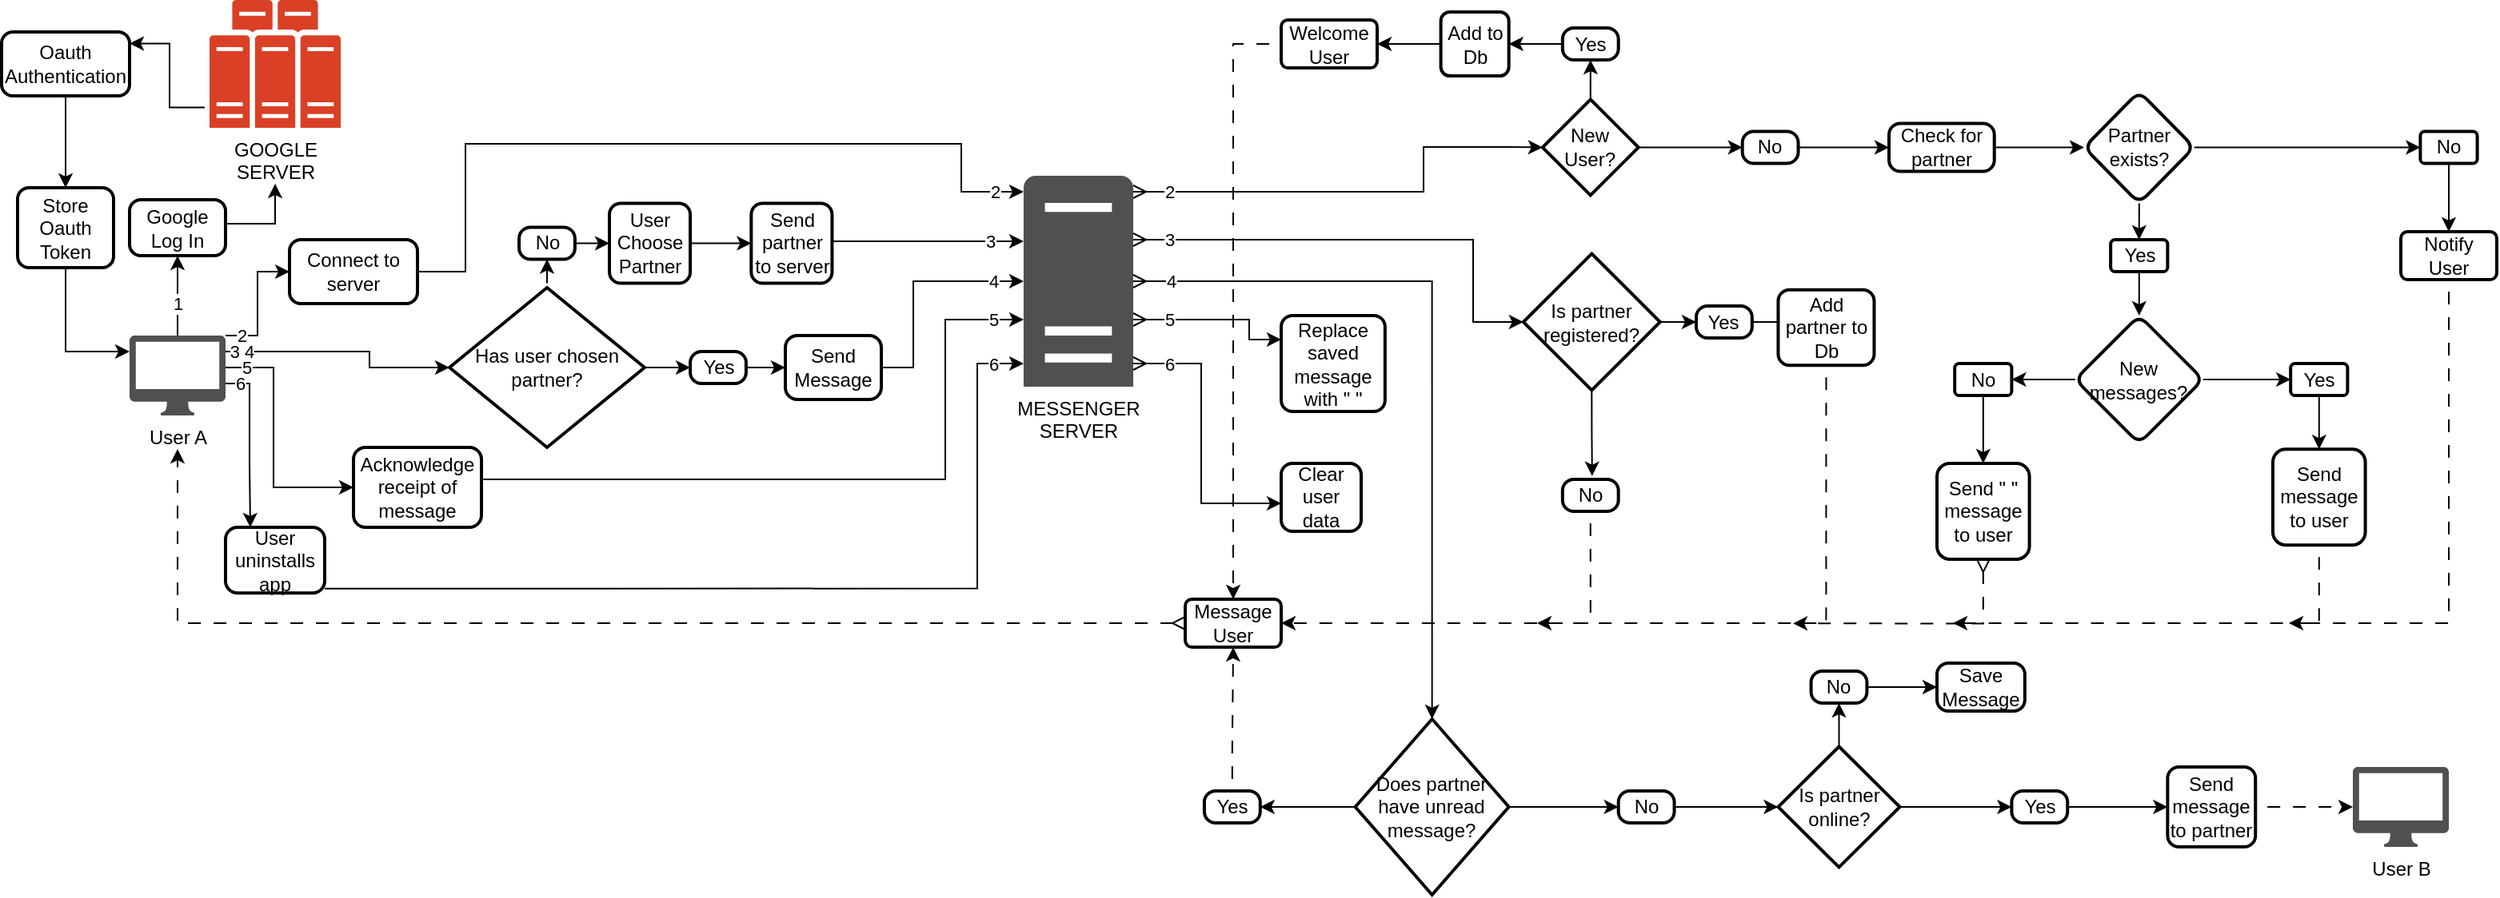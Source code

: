 <mxfile version="24.0.7" type="github">
  <diagram id="C5RBs43oDa-KdzZeNtuy" name="Page-1">
    <mxGraphModel dx="1414" dy="1570" grid="1" gridSize="10" guides="1" tooltips="1" connect="1" arrows="1" fold="1" page="1" pageScale="1" pageWidth="827" pageHeight="1169" math="0" shadow="0">
      <root>
        <mxCell id="WIyWlLk6GJQsqaUBKTNV-0" />
        <mxCell id="WIyWlLk6GJQsqaUBKTNV-1" parent="WIyWlLk6GJQsqaUBKTNV-0" />
        <mxCell id="h7MqWpgEjOswDt-EI_l6-31" value="1" style="edgeStyle=orthogonalEdgeStyle;rounded=0;orthogonalLoop=1;jettySize=auto;html=1;entryX=0.5;entryY=1;entryDx=0;entryDy=0;" parent="WIyWlLk6GJQsqaUBKTNV-1" source="h7MqWpgEjOswDt-EI_l6-2" target="h7MqWpgEjOswDt-EI_l6-8" edge="1">
          <mxGeometry x="-0.2" relative="1" as="geometry">
            <mxPoint x="152" y="250" as="sourcePoint" />
            <mxPoint x="-550" y="60" as="targetPoint" />
            <Array as="points">
              <mxPoint x="-550" y="80" />
              <mxPoint x="-550" y="80" />
            </Array>
            <mxPoint as="offset" />
          </mxGeometry>
        </mxCell>
        <mxCell id="h7MqWpgEjOswDt-EI_l6-88" value="3 4" style="edgeStyle=orthogonalEdgeStyle;rounded=0;orthogonalLoop=1;jettySize=auto;html=1;entryX=0;entryY=0.5;entryDx=0;entryDy=0;entryPerimeter=0;" parent="WIyWlLk6GJQsqaUBKTNV-1" source="h7MqWpgEjOswDt-EI_l6-2" target="h7MqWpgEjOswDt-EI_l6-89" edge="1">
          <mxGeometry x="-0.867" relative="1" as="geometry">
            <mxPoint x="-520" y="120" as="sourcePoint" />
            <mxPoint x="-390" y="110" as="targetPoint" />
            <Array as="points">
              <mxPoint x="-430" y="110" />
              <mxPoint x="-430" y="120" />
            </Array>
            <mxPoint as="offset" />
          </mxGeometry>
        </mxCell>
        <mxCell id="h7MqWpgEjOswDt-EI_l6-167" value="2" style="edgeStyle=orthogonalEdgeStyle;rounded=0;orthogonalLoop=1;jettySize=auto;html=1;entryX=0;entryY=0.5;entryDx=0;entryDy=0;" parent="WIyWlLk6GJQsqaUBKTNV-1" source="h7MqWpgEjOswDt-EI_l6-2" target="h7MqWpgEjOswDt-EI_l6-166" edge="1">
          <mxGeometry x="-0.75" relative="1" as="geometry">
            <Array as="points">
              <mxPoint x="-500" y="100" />
              <mxPoint x="-500" y="60" />
            </Array>
            <mxPoint as="offset" />
          </mxGeometry>
        </mxCell>
        <mxCell id="h7MqWpgEjOswDt-EI_l6-168" value="5" style="edgeStyle=orthogonalEdgeStyle;rounded=0;orthogonalLoop=1;jettySize=auto;html=1;entryX=0;entryY=0.5;entryDx=0;entryDy=0;" parent="WIyWlLk6GJQsqaUBKTNV-1" source="h7MqWpgEjOswDt-EI_l6-2" target="h7MqWpgEjOswDt-EI_l6-157" edge="1">
          <mxGeometry x="-0.84" relative="1" as="geometry">
            <Array as="points">
              <mxPoint x="-490" y="120" />
              <mxPoint x="-490" y="195" />
            </Array>
            <mxPoint as="offset" />
          </mxGeometry>
        </mxCell>
        <mxCell id="7_p2GyNapViN1X11C1iY-2" value="6" style="edgeStyle=orthogonalEdgeStyle;rounded=0;orthogonalLoop=1;jettySize=auto;html=1;entryX=0.25;entryY=0;entryDx=0;entryDy=0;" edge="1" parent="WIyWlLk6GJQsqaUBKTNV-1" source="h7MqWpgEjOswDt-EI_l6-2" target="7_p2GyNapViN1X11C1iY-3">
          <mxGeometry x="-0.841" relative="1" as="geometry">
            <mxPoint x="-500" y="200" as="targetPoint" />
            <Array as="points">
              <mxPoint x="-505" y="130" />
              <mxPoint x="-505" y="180" />
              <mxPoint x="-504" y="180" />
            </Array>
            <mxPoint as="offset" />
          </mxGeometry>
        </mxCell>
        <mxCell id="h7MqWpgEjOswDt-EI_l6-2" value="User A" style="sketch=0;pointerEvents=1;shadow=0;dashed=0;html=1;strokeColor=none;fillColor=#505050;labelPosition=center;verticalLabelPosition=bottom;verticalAlign=top;outlineConnect=0;align=center;shape=mxgraph.office.devices.mac_client;points=[[0.02,0.06,0,0,0],[0.5,1,0,0,21]];" parent="WIyWlLk6GJQsqaUBKTNV-1" vertex="1">
          <mxGeometry x="-580" y="100" width="60" height="50" as="geometry" />
        </mxCell>
        <mxCell id="h7MqWpgEjOswDt-EI_l6-23" style="edgeStyle=orthogonalEdgeStyle;rounded=0;orthogonalLoop=1;jettySize=auto;html=1;exitX=0.983;exitY=0.585;exitDx=0;exitDy=0;entryX=0.5;entryY=1;entryDx=0;entryDy=35;entryPerimeter=0;exitPerimeter=0;" parent="WIyWlLk6GJQsqaUBKTNV-1" source="h7MqWpgEjOswDt-EI_l6-8" target="h7MqWpgEjOswDt-EI_l6-13" edge="1">
          <mxGeometry relative="1" as="geometry">
            <mxPoint x="-490" y="10" as="targetPoint" />
            <Array as="points">
              <mxPoint x="-521" y="30" />
              <mxPoint x="-489" y="30" />
            </Array>
          </mxGeometry>
        </mxCell>
        <mxCell id="h7MqWpgEjOswDt-EI_l6-8" value="Google Log In" style="rounded=1;whiteSpace=wrap;html=1;absoluteArcSize=1;arcSize=14;strokeWidth=2;" parent="WIyWlLk6GJQsqaUBKTNV-1" vertex="1">
          <mxGeometry x="-580" y="15" width="60" height="35" as="geometry" />
        </mxCell>
        <mxCell id="h7MqWpgEjOswDt-EI_l6-34" value="2" style="edgeStyle=orthogonalEdgeStyle;rounded=0;orthogonalLoop=1;jettySize=auto;html=1;entryX=0;entryY=0.5;entryDx=0;entryDy=0;entryPerimeter=0;jumpStyle=none;startArrow=ERmany;startFill=0;strokeWidth=1;shadow=0;" parent="WIyWlLk6GJQsqaUBKTNV-1" source="h7MqWpgEjOswDt-EI_l6-12" target="h7MqWpgEjOswDt-EI_l6-36" edge="1">
          <mxGeometry x="-0.842" relative="1" as="geometry">
            <mxPoint x="330.96" y="-17.75" as="targetPoint" />
            <mxPoint x="310.96" y="42.25" as="sourcePoint" />
            <Array as="points">
              <mxPoint x="229" y="10" />
              <mxPoint x="229" y="-18" />
              <mxPoint x="280" y="-18" />
            </Array>
            <mxPoint as="offset" />
          </mxGeometry>
        </mxCell>
        <mxCell id="h7MqWpgEjOswDt-EI_l6-161" value="5" style="edgeStyle=orthogonalEdgeStyle;rounded=0;orthogonalLoop=1;jettySize=auto;html=1;entryX=0;entryY=0.25;entryDx=0;entryDy=0;startArrow=ERmany;startFill=0;" parent="WIyWlLk6GJQsqaUBKTNV-1" source="h7MqWpgEjOswDt-EI_l6-12" target="h7MqWpgEjOswDt-EI_l6-160" edge="1">
          <mxGeometry x="-0.572" relative="1" as="geometry">
            <mxPoint x="118.96" y="122" as="targetPoint" />
            <Array as="points">
              <mxPoint x="120" y="90" />
              <mxPoint x="120" y="103" />
            </Array>
            <mxPoint as="offset" />
          </mxGeometry>
        </mxCell>
        <mxCell id="h7MqWpgEjOswDt-EI_l6-12" value="MESSENGER&lt;br&gt;SERVER" style="sketch=0;pointerEvents=1;shadow=0;dashed=0;html=1;strokeColor=none;fillColor=#505050;labelPosition=center;verticalLabelPosition=bottom;verticalAlign=top;outlineConnect=0;align=center;shape=mxgraph.office.servers.server_generic;points=[[0.11,0.94,0,0,0],[0.5,1,0,0,34],[1,1,0,2,3]];" parent="WIyWlLk6GJQsqaUBKTNV-1" vertex="1">
          <mxGeometry x="-21.04" width="68.54" height="132" as="geometry" />
        </mxCell>
        <mxCell id="h7MqWpgEjOswDt-EI_l6-13" value="GOOGLE&lt;br&gt;SERVER" style="sketch=0;pointerEvents=1;shadow=0;dashed=0;html=1;strokeColor=none;fillColor=#505050;labelPosition=center;verticalLabelPosition=bottom;verticalAlign=top;outlineConnect=0;align=center;shape=mxgraph.office.servers.server_farm;fillColor=#DA4026;points=[[0,0.84,0,-3,0],[0.5,1,0,0,35]];" parent="WIyWlLk6GJQsqaUBKTNV-1" vertex="1">
          <mxGeometry x="-530" y="-110" width="82" height="80" as="geometry" />
        </mxCell>
        <mxCell id="h7MqWpgEjOswDt-EI_l6-15" value="Oauth&lt;div&gt;&lt;span style=&quot;background-color: initial;&quot;&gt;Authentication&lt;/span&gt;&lt;/div&gt;" style="rounded=1;whiteSpace=wrap;html=1;absoluteArcSize=1;arcSize=14;strokeWidth=2;" parent="WIyWlLk6GJQsqaUBKTNV-1" vertex="1">
          <mxGeometry x="-660" y="-90" width="80" height="40" as="geometry" />
        </mxCell>
        <mxCell id="h7MqWpgEjOswDt-EI_l6-26" style="edgeStyle=orthogonalEdgeStyle;rounded=0;orthogonalLoop=1;jettySize=auto;html=1;exitX=0;exitY=0.84;exitDx=-3;exitDy=0;exitPerimeter=0;entryX=1;entryY=0.18;entryDx=0;entryDy=0;entryPerimeter=0;" parent="WIyWlLk6GJQsqaUBKTNV-1" source="h7MqWpgEjOswDt-EI_l6-13" target="h7MqWpgEjOswDt-EI_l6-15" edge="1">
          <mxGeometry relative="1" as="geometry" />
        </mxCell>
        <mxCell id="h7MqWpgEjOswDt-EI_l6-33" value="" style="edgeStyle=orthogonalEdgeStyle;rounded=0;orthogonalLoop=1;jettySize=auto;html=1;exitX=0.5;exitY=1;exitDx=0;exitDy=0;entryX=0.5;entryY=0;entryDx=0;entryDy=0;" parent="WIyWlLk6GJQsqaUBKTNV-1" source="h7MqWpgEjOswDt-EI_l6-15" target="h7MqWpgEjOswDt-EI_l6-32" edge="1">
          <mxGeometry relative="1" as="geometry">
            <mxPoint x="82" y="200" as="targetPoint" />
            <mxPoint x="52" y="430" as="sourcePoint" />
            <Array as="points" />
          </mxGeometry>
        </mxCell>
        <mxCell id="h7MqWpgEjOswDt-EI_l6-55" style="edgeStyle=orthogonalEdgeStyle;rounded=0;orthogonalLoop=1;jettySize=auto;html=1;exitX=0.5;exitY=0;exitDx=0;exitDy=0;" parent="WIyWlLk6GJQsqaUBKTNV-1" source="h7MqWpgEjOswDt-EI_l6-32" target="h7MqWpgEjOswDt-EI_l6-2" edge="1">
          <mxGeometry relative="1" as="geometry">
            <mxPoint x="82" y="200" as="targetPoint" />
            <Array as="points">
              <mxPoint x="-620" y="110" />
            </Array>
          </mxGeometry>
        </mxCell>
        <mxCell id="h7MqWpgEjOswDt-EI_l6-32" value="Store&lt;div&gt;Oauth&lt;/div&gt;&lt;div&gt;Token&lt;/div&gt;" style="rounded=1;whiteSpace=wrap;html=1;absoluteArcSize=1;arcSize=14;strokeWidth=2;" parent="WIyWlLk6GJQsqaUBKTNV-1" vertex="1">
          <mxGeometry x="-650" y="7.5" width="60" height="50" as="geometry" />
        </mxCell>
        <mxCell id="h7MqWpgEjOswDt-EI_l6-37" style="edgeStyle=orthogonalEdgeStyle;rounded=0;orthogonalLoop=1;jettySize=auto;html=1;exitX=0.5;exitY=0;exitDx=0;exitDy=0;exitPerimeter=0;" parent="WIyWlLk6GJQsqaUBKTNV-1" source="h7MqWpgEjOswDt-EI_l6-36" target="h7MqWpgEjOswDt-EI_l6-38" edge="1">
          <mxGeometry relative="1" as="geometry">
            <mxPoint x="346.043" y="-102.5" as="targetPoint" />
          </mxGeometry>
        </mxCell>
        <mxCell id="h7MqWpgEjOswDt-EI_l6-36" value="New User?" style="strokeWidth=2;html=1;shape=mxgraph.flowchart.decision;whiteSpace=wrap;" parent="WIyWlLk6GJQsqaUBKTNV-1" vertex="1">
          <mxGeometry x="303.37" y="-47.75" width="60" height="60" as="geometry" />
        </mxCell>
        <mxCell id="h7MqWpgEjOswDt-EI_l6-47" value="" style="edgeStyle=orthogonalEdgeStyle;rounded=0;orthogonalLoop=1;jettySize=auto;html=1;" parent="WIyWlLk6GJQsqaUBKTNV-1" source="h7MqWpgEjOswDt-EI_l6-38" target="h7MqWpgEjOswDt-EI_l6-46" edge="1">
          <mxGeometry relative="1" as="geometry" />
        </mxCell>
        <mxCell id="h7MqWpgEjOswDt-EI_l6-38" value="Yes" style="rounded=1;whiteSpace=wrap;html=1;absoluteArcSize=1;arcSize=14;strokeWidth=2;" parent="WIyWlLk6GJQsqaUBKTNV-1" vertex="1">
          <mxGeometry x="315.91" y="-92.5" width="34.93" height="20" as="geometry" />
        </mxCell>
        <mxCell id="h7MqWpgEjOswDt-EI_l6-53" value="" style="edgeStyle=orthogonalEdgeStyle;rounded=0;orthogonalLoop=1;jettySize=auto;html=1;" parent="WIyWlLk6GJQsqaUBKTNV-1" source="h7MqWpgEjOswDt-EI_l6-39" target="h7MqWpgEjOswDt-EI_l6-52" edge="1">
          <mxGeometry relative="1" as="geometry" />
        </mxCell>
        <mxCell id="h7MqWpgEjOswDt-EI_l6-39" value="No" style="rounded=1;whiteSpace=wrap;html=1;absoluteArcSize=1;arcSize=14;strokeWidth=2;" parent="WIyWlLk6GJQsqaUBKTNV-1" vertex="1">
          <mxGeometry x="428.34" y="-27.75" width="34.93" height="20" as="geometry" />
        </mxCell>
        <mxCell id="h7MqWpgEjOswDt-EI_l6-43" style="edgeStyle=orthogonalEdgeStyle;rounded=0;orthogonalLoop=1;jettySize=auto;html=1;exitX=1;exitY=0.5;exitDx=0;exitDy=0;exitPerimeter=0;entryX=0;entryY=0.5;entryDx=0;entryDy=0;" parent="WIyWlLk6GJQsqaUBKTNV-1" source="h7MqWpgEjOswDt-EI_l6-36" target="h7MqWpgEjOswDt-EI_l6-39" edge="1">
          <mxGeometry relative="1" as="geometry">
            <mxPoint x="333.218" y="-17.61" as="targetPoint" />
          </mxGeometry>
        </mxCell>
        <mxCell id="h7MqWpgEjOswDt-EI_l6-50" value="" style="edgeStyle=orthogonalEdgeStyle;rounded=0;orthogonalLoop=1;jettySize=auto;html=1;" parent="WIyWlLk6GJQsqaUBKTNV-1" source="h7MqWpgEjOswDt-EI_l6-46" target="h7MqWpgEjOswDt-EI_l6-49" edge="1">
          <mxGeometry relative="1" as="geometry" />
        </mxCell>
        <mxCell id="h7MqWpgEjOswDt-EI_l6-46" value="Add to Db" style="whiteSpace=wrap;html=1;rounded=1;arcSize=14;strokeWidth=2;" parent="WIyWlLk6GJQsqaUBKTNV-1" vertex="1">
          <mxGeometry x="239.81" y="-102.5" width="42.52" height="40" as="geometry" />
        </mxCell>
        <mxCell id="h7MqWpgEjOswDt-EI_l6-51" style="edgeStyle=orthogonalEdgeStyle;rounded=0;orthogonalLoop=1;jettySize=auto;html=1;exitX=0;exitY=0.5;exitDx=0;exitDy=0;entryX=0.5;entryY=1;entryDx=0;entryDy=21;entryPerimeter=0;startArrow=ERmany;startFill=0;flowAnimation=1;" parent="WIyWlLk6GJQsqaUBKTNV-1" source="h7MqWpgEjOswDt-EI_l6-179" target="h7MqWpgEjOswDt-EI_l6-2" edge="1">
          <mxGeometry relative="1" as="geometry">
            <mxPoint x="-550" y="180" as="targetPoint" />
            <Array as="points">
              <mxPoint x="-550" y="280" />
            </Array>
          </mxGeometry>
        </mxCell>
        <mxCell id="h7MqWpgEjOswDt-EI_l6-180" value="" style="edgeStyle=orthogonalEdgeStyle;rounded=0;orthogonalLoop=1;jettySize=auto;html=1;flowAnimation=1;" parent="WIyWlLk6GJQsqaUBKTNV-1" source="h7MqWpgEjOswDt-EI_l6-49" target="h7MqWpgEjOswDt-EI_l6-179" edge="1">
          <mxGeometry relative="1" as="geometry">
            <Array as="points">
              <mxPoint x="110" y="-82" />
            </Array>
          </mxGeometry>
        </mxCell>
        <mxCell id="h7MqWpgEjOswDt-EI_l6-49" value="Welcome&lt;div&gt;User&lt;/div&gt;" style="whiteSpace=wrap;html=1;rounded=1;arcSize=14;strokeWidth=2;" parent="WIyWlLk6GJQsqaUBKTNV-1" vertex="1">
          <mxGeometry x="140" y="-97.5" width="60" height="30" as="geometry" />
        </mxCell>
        <mxCell id="h7MqWpgEjOswDt-EI_l6-59" value="" style="edgeStyle=orthogonalEdgeStyle;rounded=0;orthogonalLoop=1;jettySize=auto;html=1;" parent="WIyWlLk6GJQsqaUBKTNV-1" source="h7MqWpgEjOswDt-EI_l6-52" target="h7MqWpgEjOswDt-EI_l6-58" edge="1">
          <mxGeometry relative="1" as="geometry" />
        </mxCell>
        <mxCell id="h7MqWpgEjOswDt-EI_l6-52" value="Check for partner" style="rounded=1;whiteSpace=wrap;html=1;absoluteArcSize=1;arcSize=14;strokeWidth=2;" parent="WIyWlLk6GJQsqaUBKTNV-1" vertex="1">
          <mxGeometry x="520" y="-32.75" width="65.86" height="30" as="geometry" />
        </mxCell>
        <mxCell id="h7MqWpgEjOswDt-EI_l6-64" style="edgeStyle=orthogonalEdgeStyle;rounded=0;orthogonalLoop=1;jettySize=auto;html=1;exitX=1;exitY=0.5;exitDx=0;exitDy=0;entryX=0;entryY=0.5;entryDx=0;entryDy=0;" parent="WIyWlLk6GJQsqaUBKTNV-1" source="h7MqWpgEjOswDt-EI_l6-58" target="h7MqWpgEjOswDt-EI_l6-63" edge="1">
          <mxGeometry relative="1" as="geometry" />
        </mxCell>
        <mxCell id="h7MqWpgEjOswDt-EI_l6-189" style="edgeStyle=orthogonalEdgeStyle;rounded=0;orthogonalLoop=1;jettySize=auto;html=1;exitX=0.5;exitY=1;exitDx=0;exitDy=0;entryX=0.5;entryY=0;entryDx=0;entryDy=0;" parent="WIyWlLk6GJQsqaUBKTNV-1" source="h7MqWpgEjOswDt-EI_l6-58" target="h7MqWpgEjOswDt-EI_l6-188" edge="1">
          <mxGeometry relative="1" as="geometry" />
        </mxCell>
        <mxCell id="h7MqWpgEjOswDt-EI_l6-58" value="Partner&lt;div&gt;exists?&lt;/div&gt;" style="rhombus;whiteSpace=wrap;html=1;rounded=1;arcSize=14;strokeWidth=2;" parent="WIyWlLk6GJQsqaUBKTNV-1" vertex="1">
          <mxGeometry x="642" y="-52.75" width="68.79" height="70" as="geometry" />
        </mxCell>
        <mxCell id="h7MqWpgEjOswDt-EI_l6-193" style="edgeStyle=orthogonalEdgeStyle;rounded=0;orthogonalLoop=1;jettySize=auto;html=1;exitX=0.5;exitY=1;exitDx=0;exitDy=0;flowAnimation=1;" parent="WIyWlLk6GJQsqaUBKTNV-1" source="h7MqWpgEjOswDt-EI_l6-194" edge="1">
          <mxGeometry relative="1" as="geometry">
            <mxPoint x="560" y="280" as="targetPoint" />
            <Array as="points">
              <mxPoint x="789" y="280" />
            </Array>
          </mxGeometry>
        </mxCell>
        <mxCell id="h7MqWpgEjOswDt-EI_l6-195" style="edgeStyle=orthogonalEdgeStyle;rounded=0;orthogonalLoop=1;jettySize=auto;html=1;exitX=0.5;exitY=1;exitDx=0;exitDy=0;entryX=0.5;entryY=0;entryDx=0;entryDy=0;" parent="WIyWlLk6GJQsqaUBKTNV-1" source="h7MqWpgEjOswDt-EI_l6-61" target="h7MqWpgEjOswDt-EI_l6-194" edge="1">
          <mxGeometry relative="1" as="geometry" />
        </mxCell>
        <mxCell id="h7MqWpgEjOswDt-EI_l6-61" value="Yes" style="whiteSpace=wrap;html=1;rounded=1;arcSize=14;strokeWidth=2;" parent="WIyWlLk6GJQsqaUBKTNV-1" vertex="1">
          <mxGeometry x="771.09" y="117.5" width="35.61" height="20" as="geometry" />
        </mxCell>
        <mxCell id="h7MqWpgEjOswDt-EI_l6-66" value="" style="edgeStyle=orthogonalEdgeStyle;rounded=0;orthogonalLoop=1;jettySize=auto;html=1;" parent="WIyWlLk6GJQsqaUBKTNV-1" source="h7MqWpgEjOswDt-EI_l6-63" target="h7MqWpgEjOswDt-EI_l6-65" edge="1">
          <mxGeometry relative="1" as="geometry" />
        </mxCell>
        <mxCell id="h7MqWpgEjOswDt-EI_l6-63" value="No" style="whiteSpace=wrap;html=1;rounded=1;arcSize=14;strokeWidth=2;" parent="WIyWlLk6GJQsqaUBKTNV-1" vertex="1">
          <mxGeometry x="852.19" y="-27.75" width="35.61" height="20" as="geometry" />
        </mxCell>
        <mxCell id="h7MqWpgEjOswDt-EI_l6-196" style="edgeStyle=orthogonalEdgeStyle;rounded=0;orthogonalLoop=1;jettySize=auto;html=1;exitX=0.5;exitY=1;exitDx=0;exitDy=0;flowAnimation=1;" parent="WIyWlLk6GJQsqaUBKTNV-1" source="h7MqWpgEjOswDt-EI_l6-65" edge="1">
          <mxGeometry relative="1" as="geometry">
            <mxPoint x="770" y="280" as="targetPoint" />
            <Array as="points">
              <mxPoint x="870" y="280" />
            </Array>
          </mxGeometry>
        </mxCell>
        <mxCell id="h7MqWpgEjOswDt-EI_l6-65" value="Notify&lt;div&gt;User&lt;/div&gt;" style="whiteSpace=wrap;html=1;rounded=1;arcSize=14;strokeWidth=2;" parent="WIyWlLk6GJQsqaUBKTNV-1" vertex="1">
          <mxGeometry x="840" y="35" width="60" height="30" as="geometry" />
        </mxCell>
        <mxCell id="h7MqWpgEjOswDt-EI_l6-192" style="edgeStyle=orthogonalEdgeStyle;rounded=0;orthogonalLoop=1;jettySize=auto;html=1;exitX=1;exitY=0.5;exitDx=0;exitDy=0;entryX=0;entryY=0.5;entryDx=0;entryDy=0;" parent="WIyWlLk6GJQsqaUBKTNV-1" source="h7MqWpgEjOswDt-EI_l6-71" target="h7MqWpgEjOswDt-EI_l6-61" edge="1">
          <mxGeometry relative="1" as="geometry" />
        </mxCell>
        <mxCell id="h7MqWpgEjOswDt-EI_l6-198" style="edgeStyle=orthogonalEdgeStyle;rounded=0;orthogonalLoop=1;jettySize=auto;html=1;exitX=0;exitY=0.5;exitDx=0;exitDy=0;entryX=1;entryY=0.5;entryDx=0;entryDy=0;" parent="WIyWlLk6GJQsqaUBKTNV-1" source="h7MqWpgEjOswDt-EI_l6-71" target="h7MqWpgEjOswDt-EI_l6-74" edge="1">
          <mxGeometry relative="1" as="geometry" />
        </mxCell>
        <mxCell id="h7MqWpgEjOswDt-EI_l6-71" value="New messages?" style="rhombus;whiteSpace=wrap;html=1;rounded=1;arcSize=14;strokeWidth=2;" parent="WIyWlLk6GJQsqaUBKTNV-1" vertex="1">
          <mxGeometry x="636.39" y="87.5" width="80" height="80" as="geometry" />
        </mxCell>
        <mxCell id="h7MqWpgEjOswDt-EI_l6-78" value="" style="edgeStyle=orthogonalEdgeStyle;rounded=0;orthogonalLoop=1;jettySize=auto;html=1;" parent="WIyWlLk6GJQsqaUBKTNV-1" source="h7MqWpgEjOswDt-EI_l6-74" target="h7MqWpgEjOswDt-EI_l6-77" edge="1">
          <mxGeometry relative="1" as="geometry" />
        </mxCell>
        <mxCell id="h7MqWpgEjOswDt-EI_l6-74" value="No" style="whiteSpace=wrap;html=1;rounded=1;arcSize=14;strokeWidth=2;" parent="WIyWlLk6GJQsqaUBKTNV-1" vertex="1">
          <mxGeometry x="561.09" y="117.5" width="35.61" height="20" as="geometry" />
        </mxCell>
        <mxCell id="h7MqWpgEjOswDt-EI_l6-191" style="edgeStyle=orthogonalEdgeStyle;rounded=0;orthogonalLoop=1;jettySize=auto;html=1;exitX=0.5;exitY=1;exitDx=0;exitDy=0;startArrow=ERmany;startFill=0;flowAnimation=1;" parent="WIyWlLk6GJQsqaUBKTNV-1" source="h7MqWpgEjOswDt-EI_l6-77" edge="1">
          <mxGeometry relative="1" as="geometry">
            <mxPoint x="460" y="280.174" as="targetPoint" />
            <Array as="points">
              <mxPoint x="579" y="280" />
            </Array>
          </mxGeometry>
        </mxCell>
        <mxCell id="h7MqWpgEjOswDt-EI_l6-77" value="Send &quot; &quot; message to user" style="whiteSpace=wrap;html=1;rounded=1;arcSize=14;strokeWidth=2;" parent="WIyWlLk6GJQsqaUBKTNV-1" vertex="1">
          <mxGeometry x="550" y="180" width="57.8" height="60" as="geometry" />
        </mxCell>
        <mxCell id="h7MqWpgEjOswDt-EI_l6-93" style="edgeStyle=orthogonalEdgeStyle;rounded=0;orthogonalLoop=1;jettySize=auto;html=1;exitX=0.5;exitY=0;exitDx=0;exitDy=0;exitPerimeter=0;entryX=0.5;entryY=1;entryDx=0;entryDy=0;" parent="WIyWlLk6GJQsqaUBKTNV-1" target="h7MqWpgEjOswDt-EI_l6-92" edge="1">
          <mxGeometry relative="1" as="geometry">
            <mxPoint x="-319" y="67.25" as="sourcePoint" />
          </mxGeometry>
        </mxCell>
        <mxCell id="7_p2GyNapViN1X11C1iY-0" style="edgeStyle=orthogonalEdgeStyle;rounded=0;orthogonalLoop=1;jettySize=auto;html=1;exitX=1;exitY=0.5;exitDx=0;exitDy=0;exitPerimeter=0;entryX=0;entryY=0.5;entryDx=0;entryDy=0;" edge="1" parent="WIyWlLk6GJQsqaUBKTNV-1" source="h7MqWpgEjOswDt-EI_l6-89" target="h7MqWpgEjOswDt-EI_l6-90">
          <mxGeometry relative="1" as="geometry" />
        </mxCell>
        <mxCell id="h7MqWpgEjOswDt-EI_l6-89" value="Has user chosen partner?" style="strokeWidth=2;html=1;shape=mxgraph.flowchart.decision;whiteSpace=wrap;" parent="WIyWlLk6GJQsqaUBKTNV-1" vertex="1">
          <mxGeometry x="-380" y="70" width="122" height="100" as="geometry" />
        </mxCell>
        <mxCell id="h7MqWpgEjOswDt-EI_l6-123" value="" style="edgeStyle=orthogonalEdgeStyle;rounded=0;orthogonalLoop=1;jettySize=auto;html=1;" parent="WIyWlLk6GJQsqaUBKTNV-1" source="h7MqWpgEjOswDt-EI_l6-90" target="h7MqWpgEjOswDt-EI_l6-122" edge="1">
          <mxGeometry relative="1" as="geometry" />
        </mxCell>
        <mxCell id="h7MqWpgEjOswDt-EI_l6-90" value="Yes" style="rounded=1;whiteSpace=wrap;html=1;absoluteArcSize=1;arcSize=14;strokeWidth=2;" parent="WIyWlLk6GJQsqaUBKTNV-1" vertex="1">
          <mxGeometry x="-229.46" y="110" width="34.93" height="20" as="geometry" />
        </mxCell>
        <mxCell id="h7MqWpgEjOswDt-EI_l6-95" value="" style="edgeStyle=orthogonalEdgeStyle;rounded=0;orthogonalLoop=1;jettySize=auto;html=1;" parent="WIyWlLk6GJQsqaUBKTNV-1" source="h7MqWpgEjOswDt-EI_l6-92" target="h7MqWpgEjOswDt-EI_l6-94" edge="1">
          <mxGeometry relative="1" as="geometry" />
        </mxCell>
        <mxCell id="h7MqWpgEjOswDt-EI_l6-92" value="No" style="rounded=1;whiteSpace=wrap;html=1;absoluteArcSize=1;arcSize=14;strokeWidth=2;" parent="WIyWlLk6GJQsqaUBKTNV-1" vertex="1">
          <mxGeometry x="-336.47" y="32.25" width="34.93" height="20" as="geometry" />
        </mxCell>
        <mxCell id="h7MqWpgEjOswDt-EI_l6-98" value="" style="edgeStyle=orthogonalEdgeStyle;rounded=0;orthogonalLoop=1;jettySize=auto;html=1;" parent="WIyWlLk6GJQsqaUBKTNV-1" source="h7MqWpgEjOswDt-EI_l6-94" target="h7MqWpgEjOswDt-EI_l6-97" edge="1">
          <mxGeometry relative="1" as="geometry" />
        </mxCell>
        <mxCell id="h7MqWpgEjOswDt-EI_l6-94" value="User Choose Partner" style="rounded=1;whiteSpace=wrap;html=1;absoluteArcSize=1;arcSize=14;strokeWidth=2;" parent="WIyWlLk6GJQsqaUBKTNV-1" vertex="1">
          <mxGeometry x="-280" y="17.25" width="50.54" height="50" as="geometry" />
        </mxCell>
        <mxCell id="h7MqWpgEjOswDt-EI_l6-99" value="3" style="edgeStyle=orthogonalEdgeStyle;rounded=0;orthogonalLoop=1;jettySize=auto;html=1;exitX=1;exitY=0.5;exitDx=0;exitDy=0;" parent="WIyWlLk6GJQsqaUBKTNV-1" target="h7MqWpgEjOswDt-EI_l6-12" edge="1">
          <mxGeometry x="0.651" relative="1" as="geometry">
            <Array as="points">
              <mxPoint x="-141" y="41" />
            </Array>
            <mxPoint as="offset" />
            <mxPoint x="-140.79" y="39.95" as="sourcePoint" />
            <mxPoint x="-30" y="40" as="targetPoint" />
          </mxGeometry>
        </mxCell>
        <mxCell id="h7MqWpgEjOswDt-EI_l6-97" value="Send&lt;div&gt;partner to server&lt;/div&gt;" style="rounded=1;whiteSpace=wrap;html=1;absoluteArcSize=1;arcSize=14;strokeWidth=2;" parent="WIyWlLk6GJQsqaUBKTNV-1" vertex="1">
          <mxGeometry x="-191.33" y="17.25" width="50.54" height="50" as="geometry" />
        </mxCell>
        <mxCell id="h7MqWpgEjOswDt-EI_l6-108" style="edgeStyle=orthogonalEdgeStyle;rounded=0;orthogonalLoop=1;jettySize=auto;html=1;exitX=1;exitY=0.5;exitDx=0;exitDy=0;exitPerimeter=0;entryX=0;entryY=0.5;entryDx=0;entryDy=0;" parent="WIyWlLk6GJQsqaUBKTNV-1" source="h7MqWpgEjOswDt-EI_l6-101" target="h7MqWpgEjOswDt-EI_l6-104" edge="1">
          <mxGeometry relative="1" as="geometry" />
        </mxCell>
        <mxCell id="h7MqWpgEjOswDt-EI_l6-101" value="&lt;span style=&quot;background-color: initial;&quot;&gt;Is partner registered?&lt;/span&gt;" style="strokeWidth=2;html=1;shape=mxgraph.flowchart.decision;whiteSpace=wrap;" parent="WIyWlLk6GJQsqaUBKTNV-1" vertex="1">
          <mxGeometry x="291.4" y="48.75" width="85.5" height="85.5" as="geometry" />
        </mxCell>
        <mxCell id="h7MqWpgEjOswDt-EI_l6-103" value="3" style="edgeStyle=orthogonalEdgeStyle;rounded=0;orthogonalLoop=1;jettySize=auto;html=1;entryX=0;entryY=0.5;entryDx=0;entryDy=0;entryPerimeter=0;startArrow=ERmany;startFill=0;" parent="WIyWlLk6GJQsqaUBKTNV-1" source="h7MqWpgEjOswDt-EI_l6-12" target="h7MqWpgEjOswDt-EI_l6-101" edge="1">
          <mxGeometry x="-0.848" relative="1" as="geometry">
            <Array as="points">
              <mxPoint x="260" y="40" />
              <mxPoint x="260" y="92" />
            </Array>
            <mxPoint as="offset" />
          </mxGeometry>
        </mxCell>
        <mxCell id="h7MqWpgEjOswDt-EI_l6-118" value="" style="edgeStyle=orthogonalEdgeStyle;rounded=0;orthogonalLoop=1;jettySize=auto;html=1;" parent="WIyWlLk6GJQsqaUBKTNV-1" source="h7MqWpgEjOswDt-EI_l6-104" target="h7MqWpgEjOswDt-EI_l6-117" edge="1">
          <mxGeometry relative="1" as="geometry" />
        </mxCell>
        <mxCell id="h7MqWpgEjOswDt-EI_l6-104" value="Yes" style="rounded=1;whiteSpace=wrap;html=1;absoluteArcSize=1;arcSize=14;strokeWidth=2;" parent="WIyWlLk6GJQsqaUBKTNV-1" vertex="1">
          <mxGeometry x="399.47" y="81.5" width="34.93" height="20" as="geometry" />
        </mxCell>
        <mxCell id="h7MqWpgEjOswDt-EI_l6-186" style="edgeStyle=orthogonalEdgeStyle;rounded=0;orthogonalLoop=1;jettySize=auto;html=1;exitX=0.5;exitY=1;exitDx=0;exitDy=0;entryX=1;entryY=0.5;entryDx=0;entryDy=0;flowAnimation=1;" parent="WIyWlLk6GJQsqaUBKTNV-1" source="h7MqWpgEjOswDt-EI_l6-105" target="h7MqWpgEjOswDt-EI_l6-179" edge="1">
          <mxGeometry relative="1" as="geometry">
            <Array as="points">
              <mxPoint x="333" y="280" />
            </Array>
          </mxGeometry>
        </mxCell>
        <mxCell id="h7MqWpgEjOswDt-EI_l6-105" value="No" style="rounded=1;whiteSpace=wrap;html=1;absoluteArcSize=1;arcSize=14;strokeWidth=2;" parent="WIyWlLk6GJQsqaUBKTNV-1" vertex="1">
          <mxGeometry x="315.9" y="190" width="34.93" height="20" as="geometry" />
        </mxCell>
        <mxCell id="h7MqWpgEjOswDt-EI_l6-109" style="edgeStyle=orthogonalEdgeStyle;rounded=0;orthogonalLoop=1;jettySize=auto;html=1;exitX=0.5;exitY=1;exitDx=0;exitDy=0;exitPerimeter=0;entryX=0.53;entryY=-0.106;entryDx=0;entryDy=0;entryPerimeter=0;" parent="WIyWlLk6GJQsqaUBKTNV-1" source="h7MqWpgEjOswDt-EI_l6-101" target="h7MqWpgEjOswDt-EI_l6-105" edge="1">
          <mxGeometry relative="1" as="geometry" />
        </mxCell>
        <mxCell id="h7MqWpgEjOswDt-EI_l6-119" style="edgeStyle=orthogonalEdgeStyle;rounded=0;orthogonalLoop=1;jettySize=auto;html=1;exitX=0.5;exitY=1;exitDx=0;exitDy=0;flowAnimation=1;" parent="WIyWlLk6GJQsqaUBKTNV-1" source="h7MqWpgEjOswDt-EI_l6-117" edge="1">
          <mxGeometry relative="1" as="geometry">
            <mxPoint x="300" y="280" as="targetPoint" />
            <Array as="points">
              <mxPoint x="481" y="280" />
              <mxPoint x="320" y="280" />
            </Array>
          </mxGeometry>
        </mxCell>
        <mxCell id="h7MqWpgEjOswDt-EI_l6-117" value="Add partner to Db" style="rounded=1;whiteSpace=wrap;html=1;absoluteArcSize=1;arcSize=14;strokeWidth=2;" parent="WIyWlLk6GJQsqaUBKTNV-1" vertex="1">
          <mxGeometry x="450.73" y="71.38" width="60" height="47.25" as="geometry" />
        </mxCell>
        <mxCell id="7_p2GyNapViN1X11C1iY-1" value="4" style="edgeStyle=orthogonalEdgeStyle;rounded=0;orthogonalLoop=1;jettySize=auto;html=1;exitX=1;exitY=0.5;exitDx=0;exitDy=0;" edge="1" parent="WIyWlLk6GJQsqaUBKTNV-1" source="h7MqWpgEjOswDt-EI_l6-122" target="h7MqWpgEjOswDt-EI_l6-12">
          <mxGeometry x="0.735" relative="1" as="geometry">
            <Array as="points">
              <mxPoint x="-90" y="120" />
              <mxPoint x="-90" y="66" />
            </Array>
            <mxPoint as="offset" />
          </mxGeometry>
        </mxCell>
        <mxCell id="h7MqWpgEjOswDt-EI_l6-122" value="Send Message" style="rounded=1;whiteSpace=wrap;html=1;absoluteArcSize=1;arcSize=15;strokeWidth=2;" parent="WIyWlLk6GJQsqaUBKTNV-1" vertex="1">
          <mxGeometry x="-170" y="100" width="60" height="40" as="geometry" />
        </mxCell>
        <mxCell id="h7MqWpgEjOswDt-EI_l6-202" style="edgeStyle=orthogonalEdgeStyle;rounded=0;orthogonalLoop=1;jettySize=auto;html=1;exitX=0.5;exitY=0;exitDx=0;exitDy=0;exitPerimeter=0;entryX=0.5;entryY=1;entryDx=0;entryDy=0;" parent="WIyWlLk6GJQsqaUBKTNV-1" source="h7MqWpgEjOswDt-EI_l6-127" target="h7MqWpgEjOswDt-EI_l6-129" edge="1">
          <mxGeometry relative="1" as="geometry" />
        </mxCell>
        <mxCell id="h7MqWpgEjOswDt-EI_l6-127" value="&lt;span style=&quot;background-color: initial;&quot;&gt;Is partner online?&lt;/span&gt;" style="strokeWidth=2;html=1;shape=mxgraph.flowchart.decision;whiteSpace=wrap;" parent="WIyWlLk6GJQsqaUBKTNV-1" vertex="1">
          <mxGeometry x="450.73" y="357.25" width="76.03" height="75.5" as="geometry" />
        </mxCell>
        <mxCell id="h7MqWpgEjOswDt-EI_l6-141" style="edgeStyle=orthogonalEdgeStyle;rounded=0;orthogonalLoop=1;jettySize=auto;html=1;exitX=1;exitY=0.5;exitDx=0;exitDy=0;entryX=0;entryY=0.5;entryDx=0;entryDy=0;" parent="WIyWlLk6GJQsqaUBKTNV-1" source="h7MqWpgEjOswDt-EI_l6-128" target="h7MqWpgEjOswDt-EI_l6-140" edge="1">
          <mxGeometry relative="1" as="geometry" />
        </mxCell>
        <mxCell id="h7MqWpgEjOswDt-EI_l6-128" value="Yes" style="rounded=1;whiteSpace=wrap;html=1;absoluteArcSize=1;arcSize=14;strokeWidth=2;" parent="WIyWlLk6GJQsqaUBKTNV-1" vertex="1">
          <mxGeometry x="596.7" y="385" width="34.93" height="20" as="geometry" />
        </mxCell>
        <mxCell id="h7MqWpgEjOswDt-EI_l6-203" style="edgeStyle=orthogonalEdgeStyle;rounded=0;orthogonalLoop=1;jettySize=auto;html=1;exitX=1;exitY=0.5;exitDx=0;exitDy=0;entryX=0;entryY=0.5;entryDx=0;entryDy=0;" parent="WIyWlLk6GJQsqaUBKTNV-1" source="h7MqWpgEjOswDt-EI_l6-129" target="h7MqWpgEjOswDt-EI_l6-144" edge="1">
          <mxGeometry relative="1" as="geometry" />
        </mxCell>
        <mxCell id="h7MqWpgEjOswDt-EI_l6-129" value="No" style="rounded=1;whiteSpace=wrap;html=1;absoluteArcSize=1;arcSize=14;strokeWidth=2;" parent="WIyWlLk6GJQsqaUBKTNV-1" vertex="1">
          <mxGeometry x="471.28" y="310.0" width="34.93" height="20" as="geometry" />
        </mxCell>
        <mxCell id="h7MqWpgEjOswDt-EI_l6-130" style="edgeStyle=orthogonalEdgeStyle;rounded=0;orthogonalLoop=1;jettySize=auto;html=1;exitX=1;exitY=0.5;exitDx=0;exitDy=0;exitPerimeter=0;entryX=0;entryY=0.5;entryDx=0;entryDy=0;" parent="WIyWlLk6GJQsqaUBKTNV-1" source="h7MqWpgEjOswDt-EI_l6-127" target="h7MqWpgEjOswDt-EI_l6-128" edge="1">
          <mxGeometry relative="1" as="geometry">
            <Array as="points" />
          </mxGeometry>
        </mxCell>
        <mxCell id="h7MqWpgEjOswDt-EI_l6-132" value="4" style="edgeStyle=orthogonalEdgeStyle;rounded=0;orthogonalLoop=1;jettySize=auto;html=1;entryX=0.5;entryY=0;entryDx=0;entryDy=0;entryPerimeter=0;startArrow=ERmany;startFill=0;" parent="WIyWlLk6GJQsqaUBKTNV-1" source="h7MqWpgEjOswDt-EI_l6-12" target="h7MqWpgEjOswDt-EI_l6-149" edge="1">
          <mxGeometry x="-0.897" relative="1" as="geometry">
            <mxPoint x="47.5" y="81.5" as="sourcePoint" />
            <mxPoint x="234.33" y="319.5" as="targetPoint" />
            <Array as="points">
              <mxPoint x="234" y="66" />
            </Array>
            <mxPoint as="offset" />
          </mxGeometry>
        </mxCell>
        <mxCell id="h7MqWpgEjOswDt-EI_l6-133" value="User B" style="sketch=0;pointerEvents=1;shadow=0;dashed=0;html=1;strokeColor=none;fillColor=#505050;labelPosition=center;verticalLabelPosition=bottom;verticalAlign=top;outlineConnect=0;align=center;shape=mxgraph.office.devices.mac_client;points=[[0,0,0,-37,-3],[0.5,1,0,0,21]];" parent="WIyWlLk6GJQsqaUBKTNV-1" vertex="1">
          <mxGeometry x="810.0" y="370" width="60" height="50" as="geometry" />
        </mxCell>
        <mxCell id="h7MqWpgEjOswDt-EI_l6-201" style="edgeStyle=orthogonalEdgeStyle;rounded=0;orthogonalLoop=1;jettySize=auto;html=1;exitX=1;exitY=0.5;exitDx=0;exitDy=0;flowAnimation=1;" parent="WIyWlLk6GJQsqaUBKTNV-1" source="h7MqWpgEjOswDt-EI_l6-140" target="h7MqWpgEjOswDt-EI_l6-133" edge="1">
          <mxGeometry relative="1" as="geometry" />
        </mxCell>
        <mxCell id="h7MqWpgEjOswDt-EI_l6-140" value="Send message to partner" style="rounded=1;whiteSpace=wrap;html=1;absoluteArcSize=1;arcSize=14;strokeWidth=2;" parent="WIyWlLk6GJQsqaUBKTNV-1" vertex="1">
          <mxGeometry x="694.19" y="370" width="54.93" height="50" as="geometry" />
        </mxCell>
        <mxCell id="h7MqWpgEjOswDt-EI_l6-144" value="Save Message" style="rounded=1;whiteSpace=wrap;html=1;absoluteArcSize=1;arcSize=14;strokeWidth=2;" parent="WIyWlLk6GJQsqaUBKTNV-1" vertex="1">
          <mxGeometry x="550" y="305" width="54.93" height="30" as="geometry" />
        </mxCell>
        <mxCell id="h7MqWpgEjOswDt-EI_l6-152" style="edgeStyle=orthogonalEdgeStyle;rounded=0;orthogonalLoop=1;jettySize=auto;html=1;exitX=1;exitY=0.5;exitDx=0;exitDy=0;exitPerimeter=0;entryX=0;entryY=0.5;entryDx=0;entryDy=0;" parent="WIyWlLk6GJQsqaUBKTNV-1" source="h7MqWpgEjOswDt-EI_l6-149" target="h7MqWpgEjOswDt-EI_l6-151" edge="1">
          <mxGeometry relative="1" as="geometry">
            <mxPoint x="234.5" y="570" as="targetPoint" />
            <Array as="points">
              <mxPoint x="320" y="395" />
              <mxPoint x="320" y="395" />
            </Array>
          </mxGeometry>
        </mxCell>
        <mxCell id="h7MqWpgEjOswDt-EI_l6-184" style="edgeStyle=orthogonalEdgeStyle;rounded=0;orthogonalLoop=1;jettySize=auto;html=1;exitX=0;exitY=0.5;exitDx=0;exitDy=0;exitPerimeter=0;entryX=1;entryY=0.5;entryDx=0;entryDy=0;" parent="WIyWlLk6GJQsqaUBKTNV-1" source="h7MqWpgEjOswDt-EI_l6-149" target="h7MqWpgEjOswDt-EI_l6-150" edge="1">
          <mxGeometry relative="1" as="geometry" />
        </mxCell>
        <mxCell id="h7MqWpgEjOswDt-EI_l6-149" value="&lt;span style=&quot;background-color: initial;&quot;&gt;Does partner have unread message?&lt;/span&gt;" style="strokeWidth=2;html=1;shape=mxgraph.flowchart.decision;whiteSpace=wrap;" parent="WIyWlLk6GJQsqaUBKTNV-1" vertex="1">
          <mxGeometry x="186.33" y="340" width="96" height="110" as="geometry" />
        </mxCell>
        <mxCell id="h7MqWpgEjOswDt-EI_l6-185" style="edgeStyle=orthogonalEdgeStyle;rounded=0;orthogonalLoop=1;jettySize=auto;html=1;entryX=0.5;entryY=1;entryDx=0;entryDy=0;exitX=0.5;exitY=0;exitDx=0;exitDy=0;flowAnimation=1;" parent="WIyWlLk6GJQsqaUBKTNV-1" source="h7MqWpgEjOswDt-EI_l6-150" target="h7MqWpgEjOswDt-EI_l6-179" edge="1">
          <mxGeometry relative="1" as="geometry">
            <mxPoint x="120" y="370" as="sourcePoint" />
            <Array as="points">
              <mxPoint x="109" y="360" />
              <mxPoint x="110" y="360" />
            </Array>
          </mxGeometry>
        </mxCell>
        <mxCell id="h7MqWpgEjOswDt-EI_l6-150" value="Yes" style="rounded=1;whiteSpace=wrap;html=1;absoluteArcSize=1;arcSize=14;strokeWidth=2;" parent="WIyWlLk6GJQsqaUBKTNV-1" vertex="1">
          <mxGeometry x="91.96" y="385" width="34.93" height="20" as="geometry" />
        </mxCell>
        <mxCell id="h7MqWpgEjOswDt-EI_l6-151" value="No" style="rounded=1;whiteSpace=wrap;html=1;absoluteArcSize=1;arcSize=14;strokeWidth=2;" parent="WIyWlLk6GJQsqaUBKTNV-1" vertex="1">
          <mxGeometry x="350.84" y="385" width="34.93" height="20" as="geometry" />
        </mxCell>
        <mxCell id="h7MqWpgEjOswDt-EI_l6-155" style="edgeStyle=orthogonalEdgeStyle;rounded=0;orthogonalLoop=1;jettySize=auto;html=1;exitX=1;exitY=0.5;exitDx=0;exitDy=0;entryX=0;entryY=0.5;entryDx=0;entryDy=0;entryPerimeter=0;" parent="WIyWlLk6GJQsqaUBKTNV-1" source="h7MqWpgEjOswDt-EI_l6-151" target="h7MqWpgEjOswDt-EI_l6-127" edge="1">
          <mxGeometry relative="1" as="geometry">
            <Array as="points">
              <mxPoint x="420" y="395" />
              <mxPoint x="420" y="395" />
            </Array>
          </mxGeometry>
        </mxCell>
        <mxCell id="h7MqWpgEjOswDt-EI_l6-170" value="5" style="edgeStyle=orthogonalEdgeStyle;rounded=0;orthogonalLoop=1;jettySize=auto;html=1;exitX=1;exitY=0.5;exitDx=0;exitDy=0;" parent="WIyWlLk6GJQsqaUBKTNV-1" edge="1">
          <mxGeometry x="0.916" relative="1" as="geometry">
            <mxPoint x="-21" y="90" as="targetPoint" />
            <Array as="points">
              <mxPoint x="-70" y="190" />
              <mxPoint x="-70" y="90" />
            </Array>
            <mxPoint as="offset" />
            <mxPoint x="-390" y="190" as="sourcePoint" />
          </mxGeometry>
        </mxCell>
        <mxCell id="h7MqWpgEjOswDt-EI_l6-157" value="Acknowledge receipt of message" style="rounded=1;whiteSpace=wrap;html=1;absoluteArcSize=1;arcSize=15;strokeWidth=2;" parent="WIyWlLk6GJQsqaUBKTNV-1" vertex="1">
          <mxGeometry x="-440" y="170" width="80" height="50" as="geometry" />
        </mxCell>
        <mxCell id="h7MqWpgEjOswDt-EI_l6-160" value="Replace saved message with &quot; &quot;" style="rounded=1;whiteSpace=wrap;html=1;absoluteArcSize=1;arcSize=14;strokeWidth=2;" parent="WIyWlLk6GJQsqaUBKTNV-1" vertex="1">
          <mxGeometry x="140.0" y="87.5" width="64.93" height="60" as="geometry" />
        </mxCell>
        <mxCell id="h7MqWpgEjOswDt-EI_l6-172" value="2" style="edgeStyle=orthogonalEdgeStyle;rounded=0;orthogonalLoop=1;jettySize=auto;html=1;exitX=1;exitY=0.5;exitDx=0;exitDy=0;" parent="WIyWlLk6GJQsqaUBKTNV-1" source="h7MqWpgEjOswDt-EI_l6-166" target="h7MqWpgEjOswDt-EI_l6-12" edge="1">
          <mxGeometry x="0.925" relative="1" as="geometry">
            <mxPoint x="200" y="590" as="targetPoint" />
            <Array as="points">
              <mxPoint x="-370" y="60" />
              <mxPoint x="-370" y="-20" />
              <mxPoint x="-60" y="-20" />
              <mxPoint x="-60" y="10" />
            </Array>
            <mxPoint as="offset" />
          </mxGeometry>
        </mxCell>
        <mxCell id="h7MqWpgEjOswDt-EI_l6-166" value="Connect to server" style="rounded=1;whiteSpace=wrap;html=1;absoluteArcSize=1;arcSize=14;strokeWidth=2;" parent="WIyWlLk6GJQsqaUBKTNV-1" vertex="1">
          <mxGeometry x="-480" y="40" width="80" height="40" as="geometry" />
        </mxCell>
        <mxCell id="h7MqWpgEjOswDt-EI_l6-179" value="Message User" style="whiteSpace=wrap;html=1;rounded=1;arcSize=14;strokeWidth=2;" parent="WIyWlLk6GJQsqaUBKTNV-1" vertex="1">
          <mxGeometry x="80" y="265" width="60" height="30" as="geometry" />
        </mxCell>
        <mxCell id="h7MqWpgEjOswDt-EI_l6-190" style="edgeStyle=orthogonalEdgeStyle;rounded=0;orthogonalLoop=1;jettySize=auto;html=1;exitX=0.5;exitY=1;exitDx=0;exitDy=0;entryX=0.5;entryY=0;entryDx=0;entryDy=0;" parent="WIyWlLk6GJQsqaUBKTNV-1" source="h7MqWpgEjOswDt-EI_l6-188" target="h7MqWpgEjOswDt-EI_l6-71" edge="1">
          <mxGeometry relative="1" as="geometry" />
        </mxCell>
        <mxCell id="h7MqWpgEjOswDt-EI_l6-188" value="Yes" style="whiteSpace=wrap;html=1;rounded=1;arcSize=14;strokeWidth=2;" parent="WIyWlLk6GJQsqaUBKTNV-1" vertex="1">
          <mxGeometry x="658.58" y="40" width="35.61" height="20" as="geometry" />
        </mxCell>
        <mxCell id="h7MqWpgEjOswDt-EI_l6-194" value="Send message to user" style="whiteSpace=wrap;html=1;rounded=1;arcSize=14;strokeWidth=2;" parent="WIyWlLk6GJQsqaUBKTNV-1" vertex="1">
          <mxGeometry x="760" y="171.13" width="57.8" height="60" as="geometry" />
        </mxCell>
        <mxCell id="7_p2GyNapViN1X11C1iY-4" value="6" style="edgeStyle=orthogonalEdgeStyle;rounded=0;orthogonalLoop=1;jettySize=auto;html=1;exitX=1;exitY=0.75;exitDx=0;exitDy=0;" edge="1" parent="WIyWlLk6GJQsqaUBKTNV-1">
          <mxGeometry x="0.934" relative="1" as="geometry">
            <mxPoint x="-21.04" y="117.5" as="targetPoint" />
            <mxPoint x="-458" y="258.348" as="sourcePoint" />
            <Array as="points">
              <mxPoint x="-50" y="258.5" />
              <mxPoint x="-50" y="117.5" />
            </Array>
            <mxPoint as="offset" />
          </mxGeometry>
        </mxCell>
        <mxCell id="7_p2GyNapViN1X11C1iY-3" value="User uninstalls app" style="rounded=1;whiteSpace=wrap;html=1;absoluteArcSize=1;arcSize=15;strokeWidth=2;" vertex="1" parent="WIyWlLk6GJQsqaUBKTNV-1">
          <mxGeometry x="-520" y="220" width="62" height="41.13" as="geometry" />
        </mxCell>
        <mxCell id="7_p2GyNapViN1X11C1iY-5" value="Clear&lt;div&gt;user&lt;/div&gt;&lt;div&gt;data&lt;/div&gt;" style="rounded=1;whiteSpace=wrap;html=1;absoluteArcSize=1;arcSize=14;strokeWidth=2;" vertex="1" parent="WIyWlLk6GJQsqaUBKTNV-1">
          <mxGeometry x="140" y="180" width="50" height="42.5" as="geometry" />
        </mxCell>
        <mxCell id="7_p2GyNapViN1X11C1iY-6" value="6" style="edgeStyle=orthogonalEdgeStyle;rounded=0;orthogonalLoop=1;jettySize=auto;html=1;entryX=0;entryY=0.5;entryDx=0;entryDy=0;startArrow=ERmany;startFill=0;" edge="1" parent="WIyWlLk6GJQsqaUBKTNV-1">
          <mxGeometry x="-0.75" relative="1" as="geometry">
            <mxPoint x="140" y="205" as="targetPoint" />
            <Array as="points">
              <mxPoint x="90" y="117.5" />
              <mxPoint x="90" y="205.5" />
            </Array>
            <mxPoint as="offset" />
            <mxPoint x="47.5" y="117.5" as="sourcePoint" />
          </mxGeometry>
        </mxCell>
      </root>
    </mxGraphModel>
  </diagram>
</mxfile>

